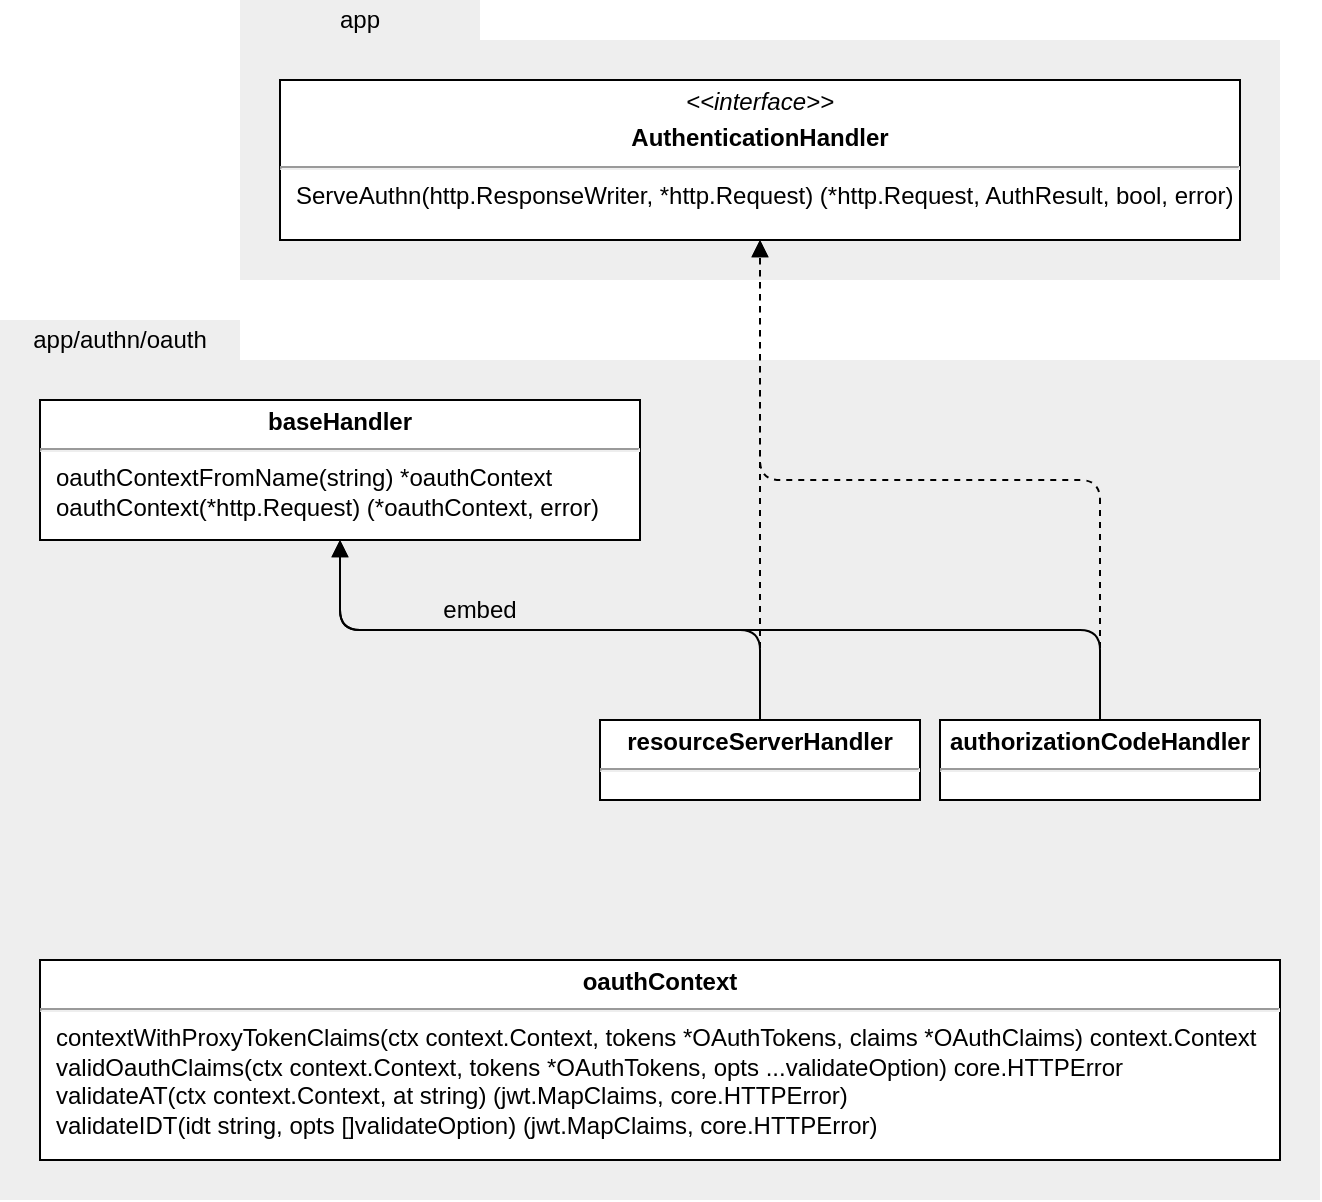 <mxfile>
    <diagram id="CGz5gvUMxi6If3MVP1VV" name="image">
        <mxGraphModel dx="-1188" dy="1999" grid="1" gridSize="10" guides="1" tooltips="1" connect="1" arrows="1" fold="1" page="1" pageScale="1" pageWidth="827" pageHeight="1169" math="0" shadow="0">
            <root>
                <mxCell id="0"/>
                <mxCell id="1" parent="0"/>
                <mxCell id="124" value="" style="rounded=0;whiteSpace=wrap;html=1;fillColor=#eeeeee;fillStyle=auto;strokeColor=none;" vertex="1" parent="1">
                    <mxGeometry x="2540" y="-860" width="660" height="420" as="geometry"/>
                </mxCell>
                <mxCell id="96" value="" style="rounded=0;whiteSpace=wrap;html=1;fillColor=#eeeeee;fillStyle=auto;strokeColor=none;" vertex="1" parent="1">
                    <mxGeometry x="2660" y="-1020" width="520" height="120" as="geometry"/>
                </mxCell>
                <mxCell id="97" value="&lt;p style=&quot;margin: 4px 0px 0px; text-align: center;&quot;&gt;&lt;b style=&quot;background-color: initial;&quot;&gt;baseHandler&lt;/b&gt;&lt;br&gt;&lt;/p&gt;&lt;hr&gt;&lt;p style=&quot;border-color: var(--border-color); margin: 0px 0px 0px 8px;&quot;&gt;oauthContextFromName(string) *oauthContext&lt;/p&gt;&lt;p style=&quot;border-color: var(--border-color); margin: 0px 0px 0px 8px;&quot;&gt;oauthContext(*http.Request) (*oauthContext, error)&lt;/p&gt;" style="verticalAlign=top;align=left;overflow=fill;fontSize=12;fontFamily=Helvetica;html=1;" vertex="1" parent="1">
                    <mxGeometry x="2560" y="-840" width="300" height="70" as="geometry"/>
                </mxCell>
                <mxCell id="101" style="edgeStyle=orthogonalEdgeStyle;html=1;dashed=1;endArrow=block;endFill=1;exitX=0.5;exitY=0;exitDx=0;exitDy=0;" edge="1" parent="1" source="117" target="118">
                    <mxGeometry relative="1" as="geometry">
                        <mxPoint x="3100" y="-530" as="sourcePoint"/>
                        <mxPoint x="3220" y="-470" as="targetPoint"/>
                    </mxGeometry>
                </mxCell>
                <mxCell id="113" value="app" style="rounded=0;whiteSpace=wrap;html=1;fillColor=#eeeeee;fillStyle=auto;strokeColor=none;" vertex="1" parent="1">
                    <mxGeometry x="2660" y="-1040" width="120" height="20" as="geometry"/>
                </mxCell>
                <mxCell id="116" value="&lt;p style=&quot;margin: 4px 0px 0px; text-align: center;&quot;&gt;&lt;b style=&quot;background-color: initial;&quot;&gt;oauthContext&lt;/b&gt;&lt;br&gt;&lt;/p&gt;&lt;hr&gt;&lt;p style=&quot;border-color: var(--border-color); margin: 0px 0px 0px 8px;&quot;&gt;contextWithProxyTokenClaims(ctx context.Context, tokens *OAuthTokens, claims *OAuthClaims) context.Context&lt;/p&gt;&lt;p style=&quot;border-color: var(--border-color); margin: 0px 0px 0px 8px;&quot;&gt;validOauthClaims(ctx context.Context, tokens *OAuthTokens, opts ...validateOption) core.HTTPError&lt;/p&gt;&lt;p style=&quot;border-color: var(--border-color); margin: 0px 0px 0px 8px;&quot;&gt;validateAT(ctx context.Context, at string) (jwt.MapClaims, core.HTTPError)&lt;/p&gt;&lt;p style=&quot;border-color: var(--border-color); margin: 0px 0px 0px 8px;&quot;&gt;validateIDT(idt string, opts []validateOption) (jwt.MapClaims, core.HTTPError)&lt;/p&gt;" style="verticalAlign=top;align=left;overflow=fill;fontSize=12;fontFamily=Helvetica;html=1;" vertex="1" parent="1">
                    <mxGeometry x="2560" y="-560" width="620" height="100" as="geometry"/>
                </mxCell>
                <mxCell id="121" style="edgeStyle=orthogonalEdgeStyle;html=1;exitX=0.5;exitY=0;exitDx=0;exitDy=0;entryX=0.5;entryY=1;entryDx=0;entryDy=0;endArrow=block;endFill=1;" edge="1" parent="1" source="117" target="97">
                    <mxGeometry relative="1" as="geometry"/>
                </mxCell>
                <mxCell id="117" value="&lt;p style=&quot;margin: 4px 0px 0px; text-align: center;&quot;&gt;&lt;b&gt;resourceServerHandler&lt;/b&gt;&lt;/p&gt;&lt;hr&gt;&lt;p style=&quot;border-color: var(--border-color); margin: 0px 0px 0px 8px;&quot;&gt;&lt;br&gt;&lt;/p&gt;" style="verticalAlign=top;align=left;overflow=fill;fontSize=12;fontFamily=Helvetica;html=1;" vertex="1" parent="1">
                    <mxGeometry x="2840" y="-680" width="160" height="40" as="geometry"/>
                </mxCell>
                <mxCell id="118" value="&lt;p style=&quot;margin: 4px 0px 0px; text-align: center;&quot;&gt;&lt;i&gt;&amp;lt;&amp;lt;interface&amp;gt;&amp;gt;&lt;/i&gt;&lt;/p&gt;&lt;p style=&quot;margin: 4px 0px 0px; text-align: center;&quot;&gt;&lt;b&gt;AuthenticationHandler&lt;/b&gt;&lt;/p&gt;&lt;hr&gt;&lt;p style=&quot;margin:0px;margin-left:8px;&quot;&gt;ServeAuthn(http.ResponseWriter, *http.Request) (*http.Request, AuthResult, bool, error)&lt;br&gt;&lt;/p&gt;" style="verticalAlign=top;align=left;overflow=fill;fontSize=12;fontFamily=Helvetica;html=1;" vertex="1" parent="1">
                    <mxGeometry x="2680" y="-1000" width="480" height="80" as="geometry"/>
                </mxCell>
                <mxCell id="122" style="edgeStyle=orthogonalEdgeStyle;html=1;exitX=0.5;exitY=0;exitDx=0;exitDy=0;entryX=0.5;entryY=1;entryDx=0;entryDy=0;endArrow=block;endFill=1;" edge="1" parent="1" source="119" target="97">
                    <mxGeometry relative="1" as="geometry"/>
                </mxCell>
                <mxCell id="119" value="&lt;p style=&quot;margin: 4px 0px 0px; text-align: center;&quot;&gt;&lt;b&gt;authorizationCodeHandler&lt;/b&gt;&lt;/p&gt;&lt;hr&gt;&lt;p style=&quot;border-color: var(--border-color); margin: 0px 0px 0px 8px;&quot;&gt;&lt;br&gt;&lt;/p&gt;" style="verticalAlign=top;align=left;overflow=fill;fontSize=12;fontFamily=Helvetica;html=1;" vertex="1" parent="1">
                    <mxGeometry x="3010" y="-680" width="160" height="40" as="geometry"/>
                </mxCell>
                <mxCell id="120" style="edgeStyle=orthogonalEdgeStyle;html=1;dashed=1;endArrow=block;endFill=1;exitX=0.5;exitY=0;exitDx=0;exitDy=0;entryX=0.5;entryY=1;entryDx=0;entryDy=0;" edge="1" parent="1" source="119" target="118">
                    <mxGeometry relative="1" as="geometry">
                        <mxPoint x="2970" y="-750" as="sourcePoint"/>
                        <mxPoint x="2931.029" y="-910" as="targetPoint"/>
                    </mxGeometry>
                </mxCell>
                <mxCell id="123" value="embed" style="text;html=1;strokeColor=none;fillColor=none;align=center;verticalAlign=middle;whiteSpace=wrap;rounded=0;" vertex="1" parent="1">
                    <mxGeometry x="2760" y="-740" width="40" height="10" as="geometry"/>
                </mxCell>
                <mxCell id="125" value="app/authn/oauth" style="rounded=0;whiteSpace=wrap;html=1;fillColor=#eeeeee;fillStyle=auto;strokeColor=none;" vertex="1" parent="1">
                    <mxGeometry x="2540" y="-880" width="120" height="20" as="geometry"/>
                </mxCell>
            </root>
        </mxGraphModel>
    </diagram>
</mxfile>